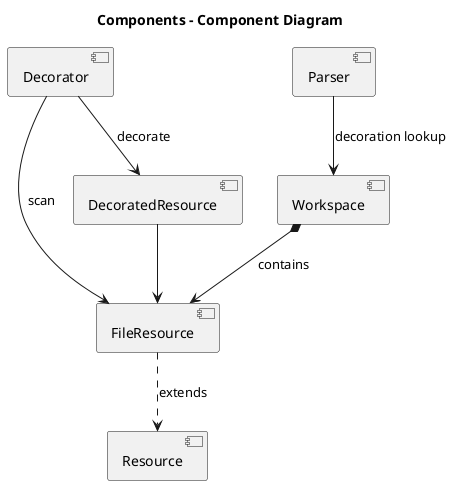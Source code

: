 @startuml

title Components - Component Diagram

[Workspace]
[FileResource]
[Resource]
[Decorator]
[DecoratedResource]
[Parser]

Parser --> Workspace : decoration lookup
Workspace *--> FileResource : contains
FileResource ..> Resource : extends
Decorator --> FileResource : scan
DecoratedResource --> FileResource
Decorator --> DecoratedResource : decorate


@enduml